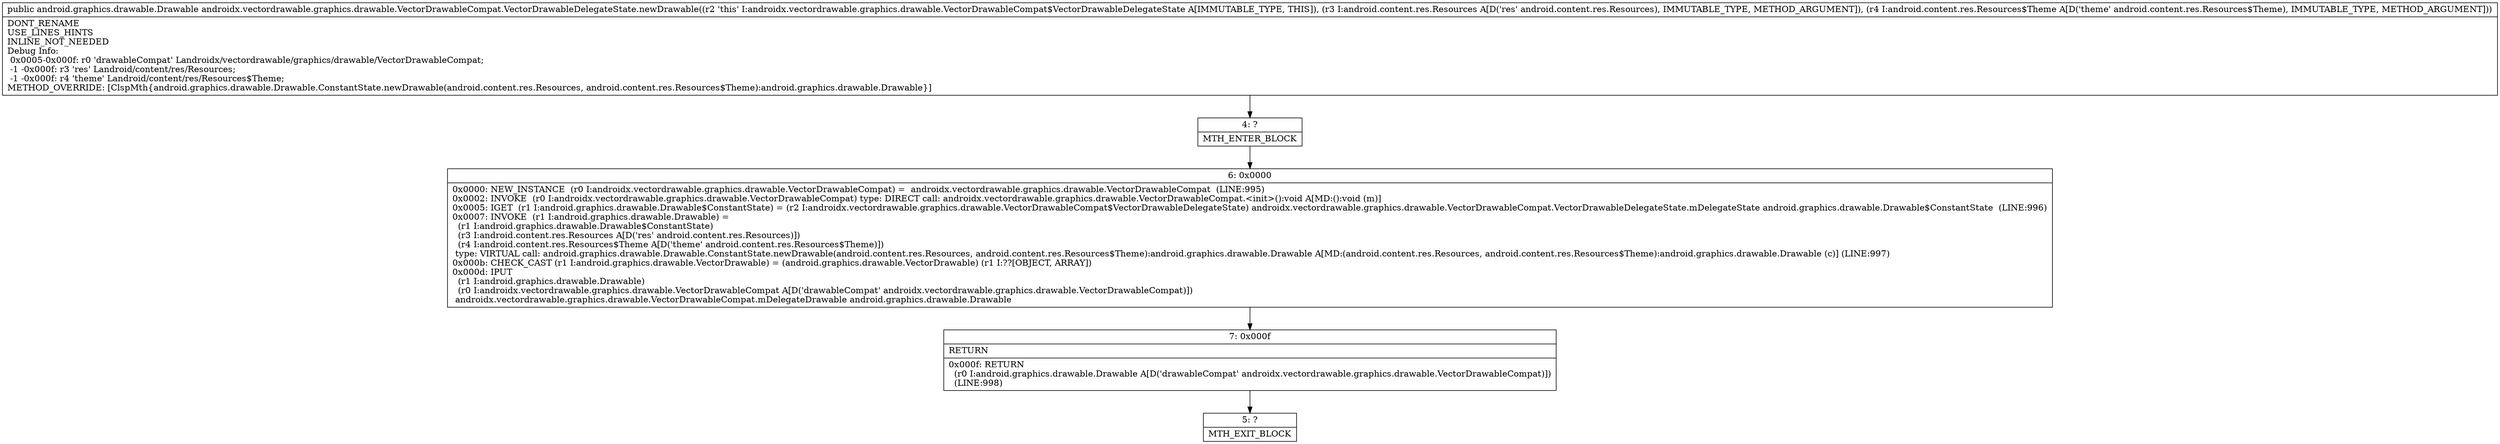 digraph "CFG forandroidx.vectordrawable.graphics.drawable.VectorDrawableCompat.VectorDrawableDelegateState.newDrawable(Landroid\/content\/res\/Resources;Landroid\/content\/res\/Resources$Theme;)Landroid\/graphics\/drawable\/Drawable;" {
Node_4 [shape=record,label="{4\:\ ?|MTH_ENTER_BLOCK\l}"];
Node_6 [shape=record,label="{6\:\ 0x0000|0x0000: NEW_INSTANCE  (r0 I:androidx.vectordrawable.graphics.drawable.VectorDrawableCompat) =  androidx.vectordrawable.graphics.drawable.VectorDrawableCompat  (LINE:995)\l0x0002: INVOKE  (r0 I:androidx.vectordrawable.graphics.drawable.VectorDrawableCompat) type: DIRECT call: androidx.vectordrawable.graphics.drawable.VectorDrawableCompat.\<init\>():void A[MD:():void (m)]\l0x0005: IGET  (r1 I:android.graphics.drawable.Drawable$ConstantState) = (r2 I:androidx.vectordrawable.graphics.drawable.VectorDrawableCompat$VectorDrawableDelegateState) androidx.vectordrawable.graphics.drawable.VectorDrawableCompat.VectorDrawableDelegateState.mDelegateState android.graphics.drawable.Drawable$ConstantState  (LINE:996)\l0x0007: INVOKE  (r1 I:android.graphics.drawable.Drawable) = \l  (r1 I:android.graphics.drawable.Drawable$ConstantState)\l  (r3 I:android.content.res.Resources A[D('res' android.content.res.Resources)])\l  (r4 I:android.content.res.Resources$Theme A[D('theme' android.content.res.Resources$Theme)])\l type: VIRTUAL call: android.graphics.drawable.Drawable.ConstantState.newDrawable(android.content.res.Resources, android.content.res.Resources$Theme):android.graphics.drawable.Drawable A[MD:(android.content.res.Resources, android.content.res.Resources$Theme):android.graphics.drawable.Drawable (c)] (LINE:997)\l0x000b: CHECK_CAST (r1 I:android.graphics.drawable.VectorDrawable) = (android.graphics.drawable.VectorDrawable) (r1 I:??[OBJECT, ARRAY]) \l0x000d: IPUT  \l  (r1 I:android.graphics.drawable.Drawable)\l  (r0 I:androidx.vectordrawable.graphics.drawable.VectorDrawableCompat A[D('drawableCompat' androidx.vectordrawable.graphics.drawable.VectorDrawableCompat)])\l androidx.vectordrawable.graphics.drawable.VectorDrawableCompat.mDelegateDrawable android.graphics.drawable.Drawable \l}"];
Node_7 [shape=record,label="{7\:\ 0x000f|RETURN\l|0x000f: RETURN  \l  (r0 I:android.graphics.drawable.Drawable A[D('drawableCompat' androidx.vectordrawable.graphics.drawable.VectorDrawableCompat)])\l  (LINE:998)\l}"];
Node_5 [shape=record,label="{5\:\ ?|MTH_EXIT_BLOCK\l}"];
MethodNode[shape=record,label="{public android.graphics.drawable.Drawable androidx.vectordrawable.graphics.drawable.VectorDrawableCompat.VectorDrawableDelegateState.newDrawable((r2 'this' I:androidx.vectordrawable.graphics.drawable.VectorDrawableCompat$VectorDrawableDelegateState A[IMMUTABLE_TYPE, THIS]), (r3 I:android.content.res.Resources A[D('res' android.content.res.Resources), IMMUTABLE_TYPE, METHOD_ARGUMENT]), (r4 I:android.content.res.Resources$Theme A[D('theme' android.content.res.Resources$Theme), IMMUTABLE_TYPE, METHOD_ARGUMENT]))  | DONT_RENAME\lUSE_LINES_HINTS\lINLINE_NOT_NEEDED\lDebug Info:\l  0x0005\-0x000f: r0 'drawableCompat' Landroidx\/vectordrawable\/graphics\/drawable\/VectorDrawableCompat;\l  \-1 \-0x000f: r3 'res' Landroid\/content\/res\/Resources;\l  \-1 \-0x000f: r4 'theme' Landroid\/content\/res\/Resources$Theme;\lMETHOD_OVERRIDE: [ClspMth\{android.graphics.drawable.Drawable.ConstantState.newDrawable(android.content.res.Resources, android.content.res.Resources$Theme):android.graphics.drawable.Drawable\}]\l}"];
MethodNode -> Node_4;Node_4 -> Node_6;
Node_6 -> Node_7;
Node_7 -> Node_5;
}

